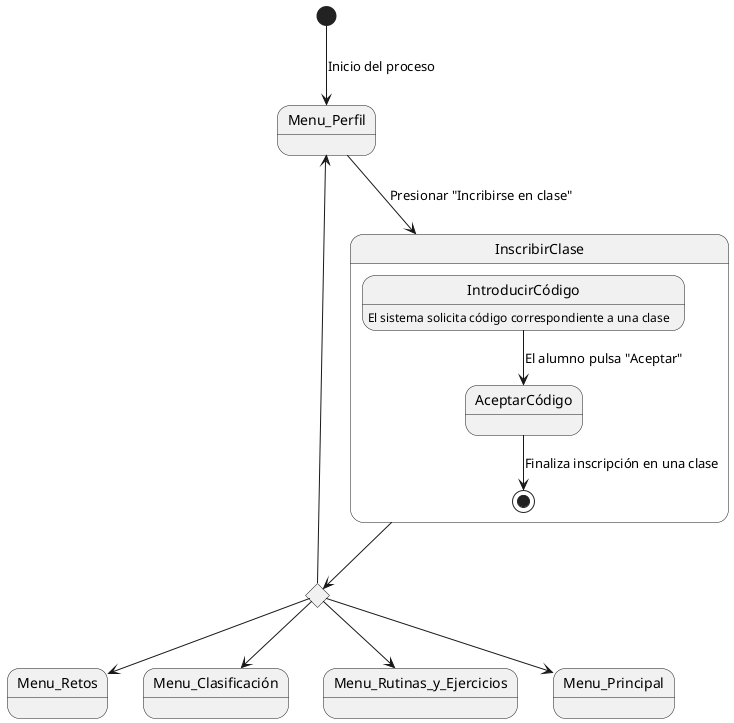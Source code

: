 @startuml
top to bottom direction

[*] --> Menu_Perfil : Inicio del proceso
state rombo <<choice>>
rombo -u-> Menu_Perfil
rombo --> Menu_Retos
rombo --> Menu_Clasificación
rombo --> Menu_Rutinas_y_Ejercicios
rombo --> Menu_Principal

Menu_Perfil --> InscribirClase : Presionar "Incribirse en clase"
InscribirClase --> rombo

state InscribirClase {
  IntroducirCódigo : El sistema solicita código correspondiente a una clase
  IntroducirCódigo --> AceptarCódigo : El alumno pulsa "Aceptar"
  AceptarCódigo --> [*] : Finaliza inscripción en una clase
}
@enduml
